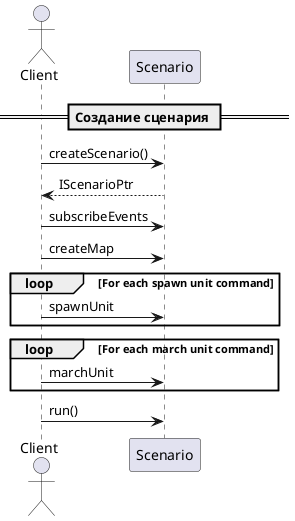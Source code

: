 @startuml
actor Client

participant "Scenario" as Scenario

== Создание сценария ==
Client -> Scenario : createScenario()
Scenario --> Client : IScenarioPtr

Client -> Scenario : subscribeEvents

Client -> Scenario : createMap

loop For each spawn unit command
    Client -> Scenario : spawnUnit
end

loop For each march unit command
    Client -> Scenario : marchUnit
end

Client -> Scenario : run()

@enduml